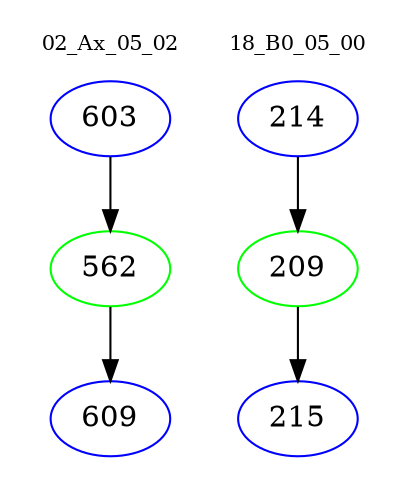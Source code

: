 digraph{
subgraph cluster_0 {
color = white
label = "02_Ax_05_02";
fontsize=10;
T0_603 [label="603", color="blue"]
T0_603 -> T0_562 [color="black"]
T0_562 [label="562", color="green"]
T0_562 -> T0_609 [color="black"]
T0_609 [label="609", color="blue"]
}
subgraph cluster_1 {
color = white
label = "18_B0_05_00";
fontsize=10;
T1_214 [label="214", color="blue"]
T1_214 -> T1_209 [color="black"]
T1_209 [label="209", color="green"]
T1_209 -> T1_215 [color="black"]
T1_215 [label="215", color="blue"]
}
}
